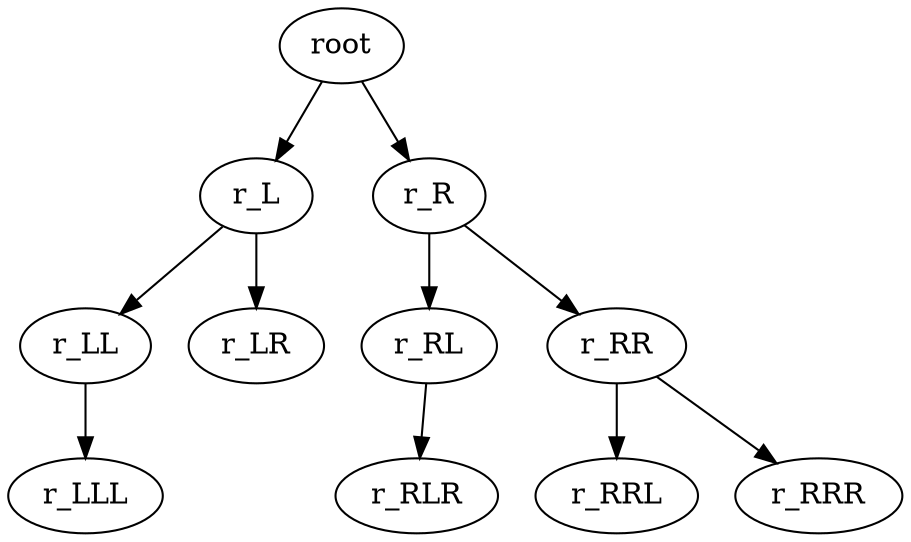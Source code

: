 digraph tree_create_result {
r_LL -> r_LLL;
r_L -> r_LL;
r_L -> r_LR;
root -> r_L;
root -> r_R;
r_RL -> r_RLR;
r_R -> r_RL;
r_R -> r_RR;
r_RR -> r_RRL;
r_RR -> r_RRR;
}